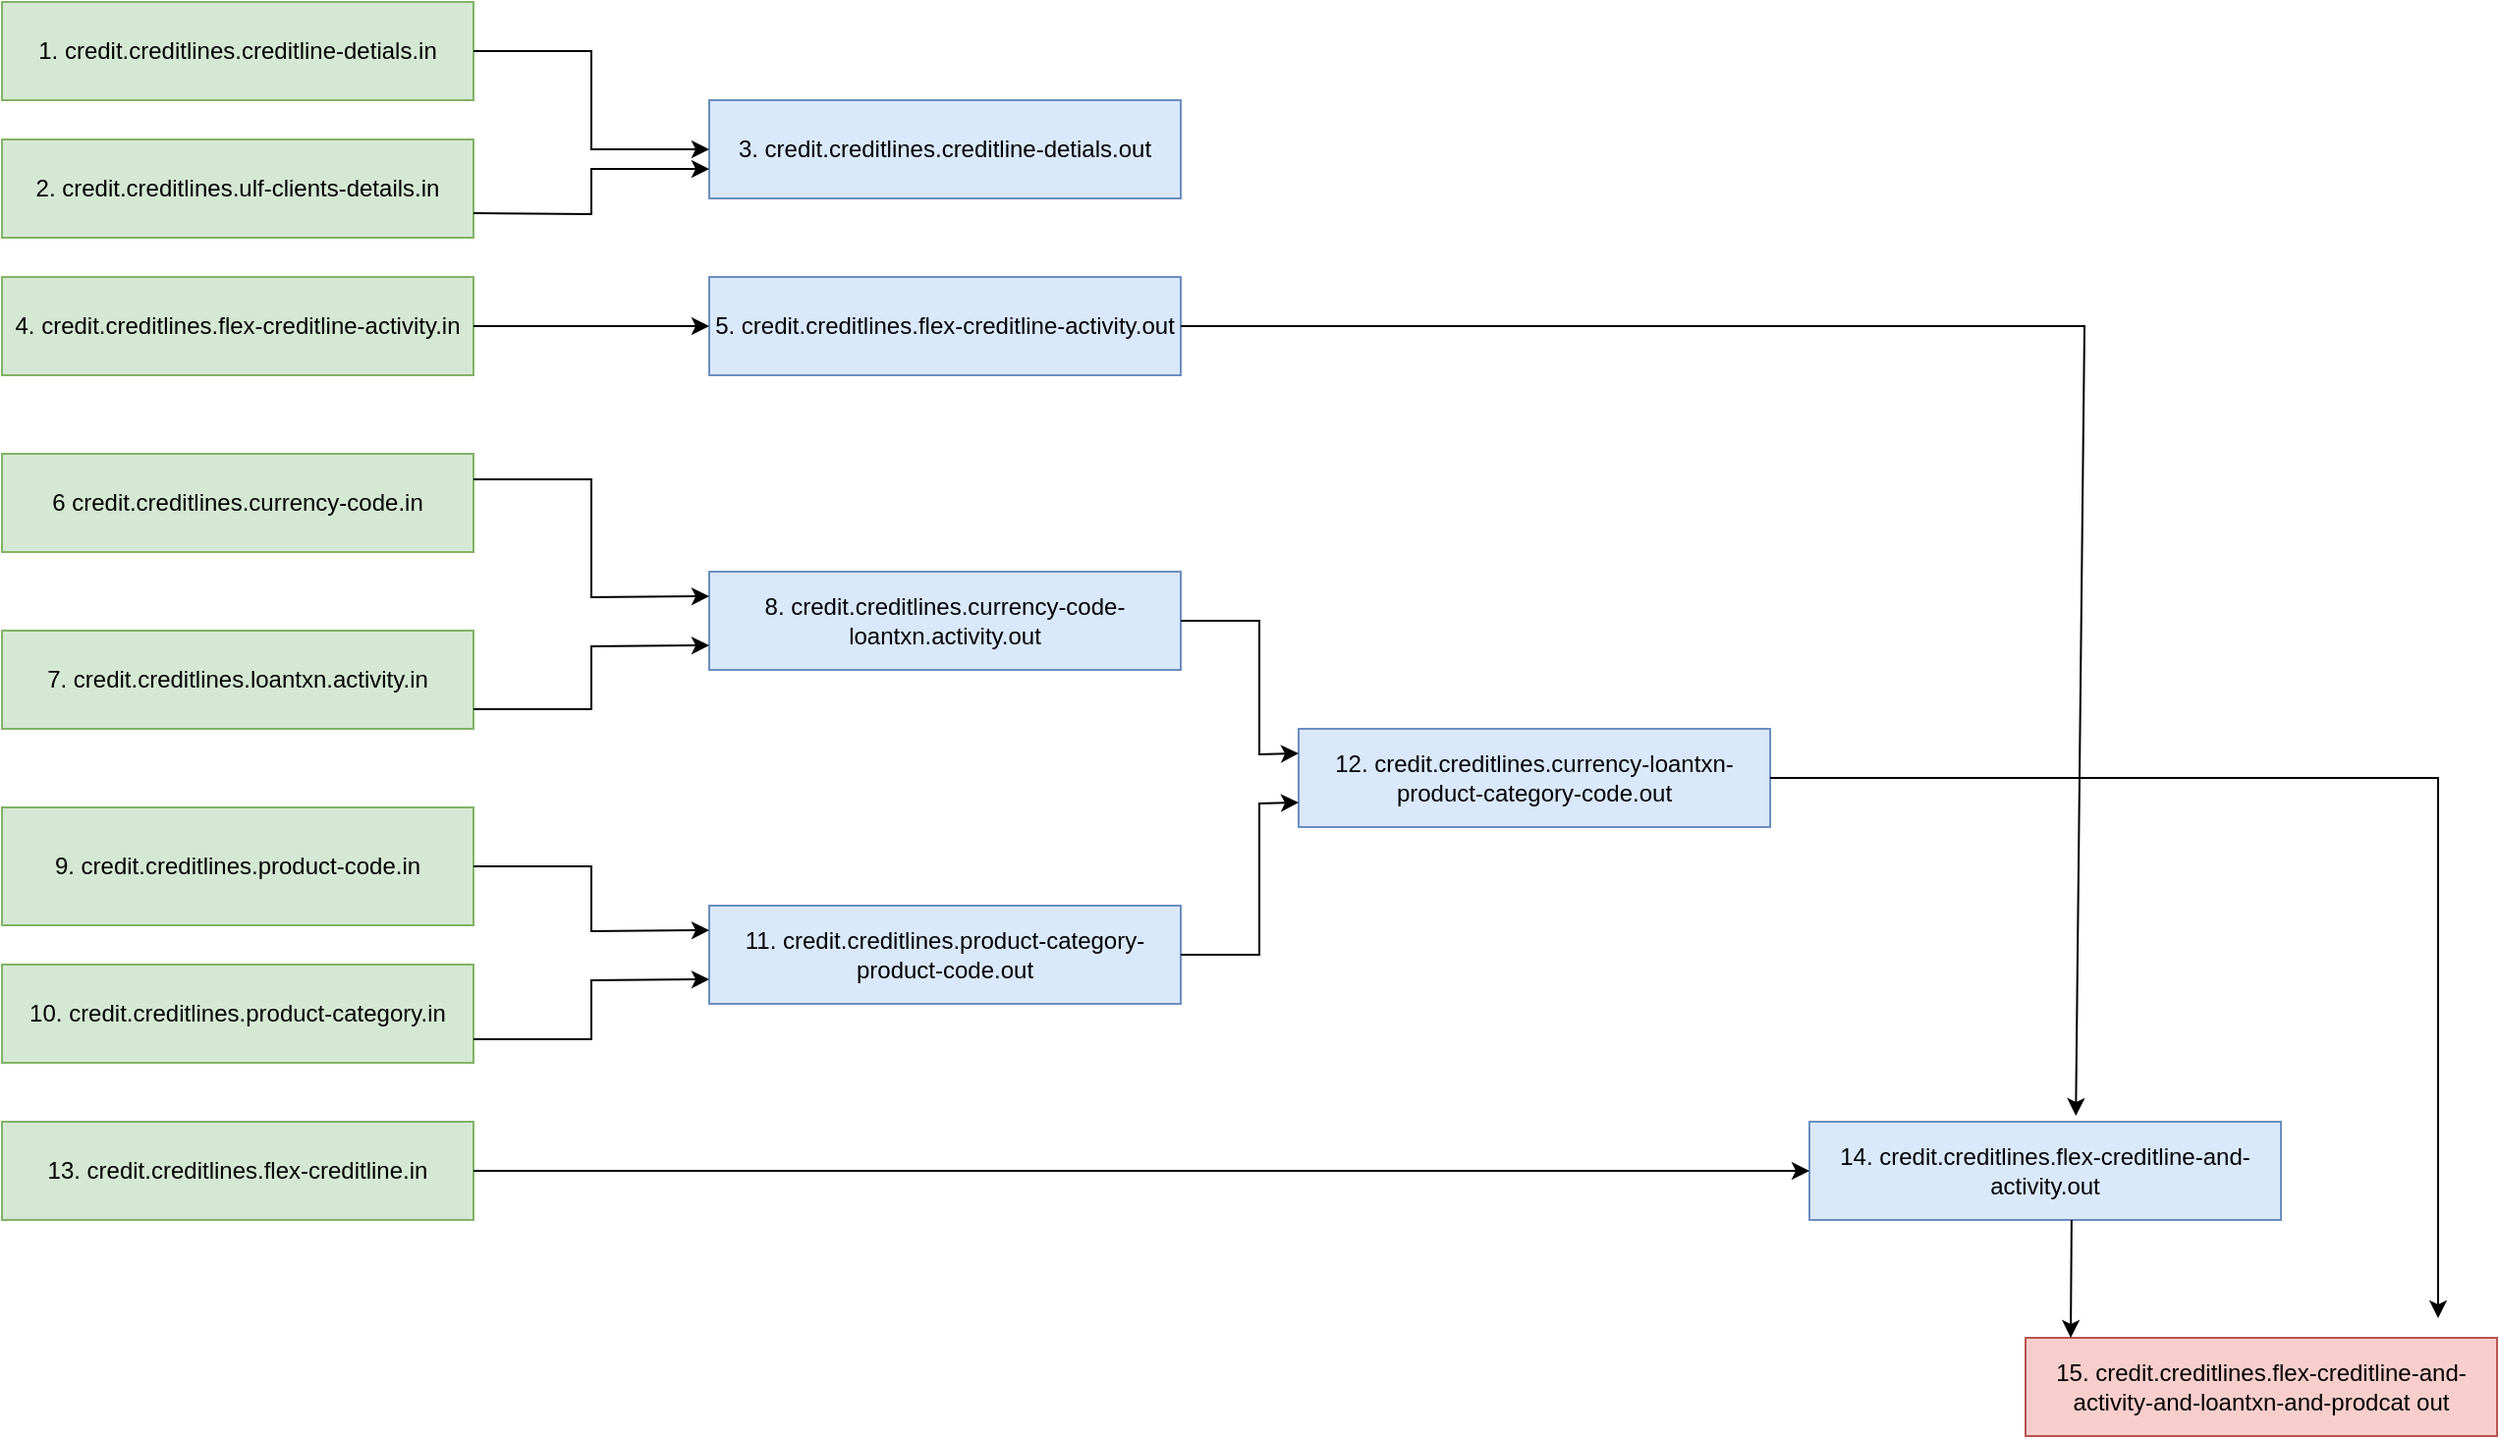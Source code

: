 <mxfile version="20.8.20" type="browser" pages="2"><diagram name="Page-1" id="31llhBUYCKV7GjkrX8MO"><mxGraphModel dx="794" dy="1020" grid="1" gridSize="10" guides="1" tooltips="1" connect="1" arrows="1" fold="1" page="1" pageScale="1" pageWidth="850" pageHeight="1100" math="0" shadow="0"><root><mxCell id="0"/><mxCell id="1" parent="0"/><mxCell id="cYQnj9u_VbDWQsKWTBix-38" value="1. credit.creditlines.creditline-detials.in" style="rounded=0;whiteSpace=wrap;html=1;fillColor=#d5e8d4;strokeColor=#82b366;" parent="1" vertex="1"><mxGeometry x="80" y="150" width="240" height="50" as="geometry"/></mxCell><mxCell id="cYQnj9u_VbDWQsKWTBix-39" value="2. credit.creditlines.ulf-clients-details.in" style="rounded=0;whiteSpace=wrap;html=1;fillColor=#d5e8d4;strokeColor=#82b366;" parent="1" vertex="1"><mxGeometry x="80" y="220" width="240" height="50" as="geometry"/></mxCell><mxCell id="cYQnj9u_VbDWQsKWTBix-40" value="9. credit.creditlines.product-code.in" style="rounded=0;whiteSpace=wrap;html=1;fillColor=#d5e8d4;strokeColor=#82b366;" parent="1" vertex="1"><mxGeometry x="80" y="560" width="240" height="60" as="geometry"/></mxCell><mxCell id="cYQnj9u_VbDWQsKWTBix-41" value="4. credit.creditlines.flex-creditline-activity.in" style="rounded=0;whiteSpace=wrap;html=1;fillColor=#d5e8d4;strokeColor=#82b366;" parent="1" vertex="1"><mxGeometry x="80" y="290" width="240" height="50" as="geometry"/></mxCell><mxCell id="cYQnj9u_VbDWQsKWTBix-42" value="7. credit.creditlines.loantxn.activity.in" style="rounded=0;whiteSpace=wrap;html=1;fillColor=#d5e8d4;strokeColor=#82b366;" parent="1" vertex="1"><mxGeometry x="80" y="470" width="240" height="50" as="geometry"/></mxCell><mxCell id="cYQnj9u_VbDWQsKWTBix-43" value="6 credit.creditlines.currency-code.in" style="rounded=0;whiteSpace=wrap;html=1;fillColor=#d5e8d4;strokeColor=#82b366;" parent="1" vertex="1"><mxGeometry x="80" y="380" width="240" height="50" as="geometry"/></mxCell><mxCell id="cYQnj9u_VbDWQsKWTBix-44" value="10. credit.creditlines.product-category.in" style="rounded=0;whiteSpace=wrap;html=1;fillColor=#d5e8d4;strokeColor=#82b366;" parent="1" vertex="1"><mxGeometry x="80" y="640" width="240" height="50" as="geometry"/></mxCell><mxCell id="cYQnj9u_VbDWQsKWTBix-45" value="3. credit.creditlines.creditline-detials.out" style="rounded=0;whiteSpace=wrap;html=1;fillColor=#dae8fc;strokeColor=#6c8ebf;" parent="1" vertex="1"><mxGeometry x="440" y="200" width="240" height="50" as="geometry"/></mxCell><mxCell id="cYQnj9u_VbDWQsKWTBix-46" value="5. credit.creditlines.flex-creditline-activity.out" style="rounded=0;whiteSpace=wrap;html=1;fillColor=#dae8fc;strokeColor=#6c8ebf;" parent="1" vertex="1"><mxGeometry x="440" y="290" width="240" height="50" as="geometry"/></mxCell><mxCell id="cYQnj9u_VbDWQsKWTBix-47" value="8. credit.creditlines.currency-code-loantxn.activity.out" style="rounded=0;whiteSpace=wrap;html=1;fillColor=#dae8fc;strokeColor=#6c8ebf;" parent="1" vertex="1"><mxGeometry x="440" y="440" width="240" height="50" as="geometry"/></mxCell><mxCell id="cYQnj9u_VbDWQsKWTBix-48" value="11. credit.creditlines.product-category-product-code.out" style="rounded=0;whiteSpace=wrap;html=1;fillColor=#dae8fc;strokeColor=#6c8ebf;" parent="1" vertex="1"><mxGeometry x="440" y="610" width="240" height="50" as="geometry"/></mxCell><mxCell id="cYQnj9u_VbDWQsKWTBix-49" value="" style="endArrow=classic;html=1;rounded=0;entryX=0;entryY=0.5;entryDx=0;entryDy=0;exitX=1;exitY=0.5;exitDx=0;exitDy=0;" parent="1" source="cYQnj9u_VbDWQsKWTBix-38" target="cYQnj9u_VbDWQsKWTBix-45" edge="1"><mxGeometry width="50" height="50" relative="1" as="geometry"><mxPoint x="380" y="580" as="sourcePoint"/><mxPoint x="430" y="530" as="targetPoint"/><Array as="points"><mxPoint x="380" y="175"/><mxPoint x="380" y="225"/></Array></mxGeometry></mxCell><mxCell id="cYQnj9u_VbDWQsKWTBix-50" value="" style="endArrow=classic;html=1;rounded=0;exitX=1;exitY=0.75;exitDx=0;exitDy=0;" parent="1" source="cYQnj9u_VbDWQsKWTBix-39" edge="1"><mxGeometry width="50" height="50" relative="1" as="geometry"><mxPoint x="330" y="185" as="sourcePoint"/><mxPoint x="440" y="235" as="targetPoint"/><Array as="points"><mxPoint x="380" y="258"/><mxPoint x="380" y="235"/></Array></mxGeometry></mxCell><mxCell id="cYQnj9u_VbDWQsKWTBix-55" value="" style="endArrow=classic;html=1;rounded=0;entryX=0;entryY=0.5;entryDx=0;entryDy=0;exitX=1;exitY=0.5;exitDx=0;exitDy=0;" parent="1" source="cYQnj9u_VbDWQsKWTBix-41" target="cYQnj9u_VbDWQsKWTBix-46" edge="1"><mxGeometry width="50" height="50" relative="1" as="geometry"><mxPoint x="380" y="580" as="sourcePoint"/><mxPoint x="430" y="530" as="targetPoint"/></mxGeometry></mxCell><mxCell id="cYQnj9u_VbDWQsKWTBix-56" value="" style="endArrow=classic;html=1;rounded=0;entryX=0;entryY=0.25;entryDx=0;entryDy=0;" parent="1" target="cYQnj9u_VbDWQsKWTBix-47" edge="1"><mxGeometry width="50" height="50" relative="1" as="geometry"><mxPoint x="320" y="393" as="sourcePoint"/><mxPoint x="430" y="530" as="targetPoint"/><Array as="points"><mxPoint x="350" y="393"/><mxPoint x="380" y="393"/><mxPoint x="380" y="453"/></Array></mxGeometry></mxCell><mxCell id="cYQnj9u_VbDWQsKWTBix-57" value="" style="endArrow=classic;html=1;rounded=0;entryX=0;entryY=0.75;entryDx=0;entryDy=0;" parent="1" target="cYQnj9u_VbDWQsKWTBix-47" edge="1"><mxGeometry width="50" height="50" relative="1" as="geometry"><mxPoint x="320" y="510" as="sourcePoint"/><mxPoint x="430" y="530" as="targetPoint"/><Array as="points"><mxPoint x="380" y="510"/><mxPoint x="380" y="478"/></Array></mxGeometry></mxCell><mxCell id="cYQnj9u_VbDWQsKWTBix-58" value="" style="endArrow=classic;html=1;rounded=0;entryX=0;entryY=0.25;entryDx=0;entryDy=0;exitX=1;exitY=0.5;exitDx=0;exitDy=0;" parent="1" source="cYQnj9u_VbDWQsKWTBix-40" target="cYQnj9u_VbDWQsKWTBix-48" edge="1"><mxGeometry width="50" height="50" relative="1" as="geometry"><mxPoint x="380" y="590" as="sourcePoint"/><mxPoint x="430" y="520" as="targetPoint"/><Array as="points"><mxPoint x="380" y="590"/><mxPoint x="380" y="623"/></Array></mxGeometry></mxCell><mxCell id="cYQnj9u_VbDWQsKWTBix-59" value="" style="endArrow=classic;html=1;rounded=0;entryX=0;entryY=0.75;entryDx=0;entryDy=0;" parent="1" target="cYQnj9u_VbDWQsKWTBix-48" edge="1"><mxGeometry width="50" height="50" relative="1" as="geometry"><mxPoint x="320" y="678" as="sourcePoint"/><mxPoint x="430" y="520" as="targetPoint"/><Array as="points"><mxPoint x="380" y="678"/><mxPoint x="380" y="648"/></Array></mxGeometry></mxCell><mxCell id="cYQnj9u_VbDWQsKWTBix-60" value="12. credit.creditlines.currency-loantxn-product-category-code.out" style="rounded=0;whiteSpace=wrap;html=1;fillColor=#dae8fc;strokeColor=#6c8ebf;" parent="1" vertex="1"><mxGeometry x="740" y="520" width="240" height="50" as="geometry"/></mxCell><mxCell id="cYQnj9u_VbDWQsKWTBix-61" value="" style="endArrow=classic;html=1;rounded=0;entryX=0;entryY=0.25;entryDx=0;entryDy=0;exitX=1;exitY=0.5;exitDx=0;exitDy=0;" parent="1" source="cYQnj9u_VbDWQsKWTBix-47" target="cYQnj9u_VbDWQsKWTBix-60" edge="1"><mxGeometry width="50" height="50" relative="1" as="geometry"><mxPoint x="640" y="570" as="sourcePoint"/><mxPoint x="690" y="520" as="targetPoint"/><Array as="points"><mxPoint x="720" y="465"/><mxPoint x="720" y="533"/></Array></mxGeometry></mxCell><mxCell id="cYQnj9u_VbDWQsKWTBix-62" value="" style="endArrow=classic;html=1;rounded=0;entryX=0;entryY=0.75;entryDx=0;entryDy=0;exitX=1;exitY=0.5;exitDx=0;exitDy=0;" parent="1" source="cYQnj9u_VbDWQsKWTBix-48" target="cYQnj9u_VbDWQsKWTBix-60" edge="1"><mxGeometry width="50" height="50" relative="1" as="geometry"><mxPoint x="640" y="570" as="sourcePoint"/><mxPoint x="690" y="520" as="targetPoint"/><Array as="points"><mxPoint x="720" y="635"/><mxPoint x="720" y="558"/></Array></mxGeometry></mxCell><mxCell id="cYQnj9u_VbDWQsKWTBix-63" value="13. credit.creditlines.flex-creditline.in" style="rounded=0;whiteSpace=wrap;html=1;fillColor=#d5e8d4;strokeColor=#82b366;" parent="1" vertex="1"><mxGeometry x="80" y="720" width="240" height="50" as="geometry"/></mxCell><mxCell id="cYQnj9u_VbDWQsKWTBix-64" value="14. credit.creditlines.flex-creditline-and-activity.out" style="rounded=0;whiteSpace=wrap;html=1;fillColor=#dae8fc;strokeColor=#6c8ebf;" parent="1" vertex="1"><mxGeometry x="1000" y="720" width="240" height="50" as="geometry"/></mxCell><mxCell id="cYQnj9u_VbDWQsKWTBix-65" value="" style="endArrow=classic;html=1;rounded=0;entryX=0;entryY=0.5;entryDx=0;entryDy=0;exitX=1;exitY=0.5;exitDx=0;exitDy=0;" parent="1" source="cYQnj9u_VbDWQsKWTBix-63" target="cYQnj9u_VbDWQsKWTBix-64" edge="1"><mxGeometry width="50" height="50" relative="1" as="geometry"><mxPoint x="410" y="570" as="sourcePoint"/><mxPoint x="460" y="520" as="targetPoint"/></mxGeometry></mxCell><mxCell id="cYQnj9u_VbDWQsKWTBix-66" value="15. credit.creditlines.flex-creditline-and-activity-and-loantxn-and-prodcat out" style="rounded=0;whiteSpace=wrap;html=1;fillColor=#f8cecc;strokeColor=#b85450;" parent="1" vertex="1"><mxGeometry x="1110" y="830" width="240" height="50" as="geometry"/></mxCell><mxCell id="cYQnj9u_VbDWQsKWTBix-67" value="" style="endArrow=classic;html=1;rounded=0;exitX=1;exitY=0.5;exitDx=0;exitDy=0;entryX=0.565;entryY=-0.06;entryDx=0;entryDy=0;entryPerimeter=0;" parent="1" source="cYQnj9u_VbDWQsKWTBix-46" target="cYQnj9u_VbDWQsKWTBix-64" edge="1"><mxGeometry width="50" height="50" relative="1" as="geometry"><mxPoint x="660" y="560" as="sourcePoint"/><mxPoint x="1120" y="315" as="targetPoint"/><Array as="points"><mxPoint x="1140" y="315"/></Array></mxGeometry></mxCell><mxCell id="cYQnj9u_VbDWQsKWTBix-68" value="" style="endArrow=classic;html=1;rounded=0;exitX=0.556;exitY=1;exitDx=0;exitDy=0;exitPerimeter=0;" parent="1" source="cYQnj9u_VbDWQsKWTBix-64" edge="1"><mxGeometry width="50" height="50" relative="1" as="geometry"><mxPoint x="990" y="560" as="sourcePoint"/><mxPoint x="1133" y="830" as="targetPoint"/></mxGeometry></mxCell><mxCell id="cYQnj9u_VbDWQsKWTBix-69" value="" style="endArrow=classic;html=1;rounded=0;exitX=1;exitY=0.5;exitDx=0;exitDy=0;" parent="1" source="cYQnj9u_VbDWQsKWTBix-60" edge="1"><mxGeometry width="50" height="50" relative="1" as="geometry"><mxPoint x="990" y="560" as="sourcePoint"/><mxPoint x="1320" y="820" as="targetPoint"/><Array as="points"><mxPoint x="1320" y="545"/></Array></mxGeometry></mxCell></root></mxGraphModel></diagram><diagram id="jPYPXo6deIg_m-tgN504" name="Page-2"><mxGraphModel dx="1644" dy="2120" grid="1" gridSize="10" guides="1" tooltips="1" connect="1" arrows="1" fold="1" page="1" pageScale="1" pageWidth="850" pageHeight="1100" math="0" shadow="0"><root><mxCell id="0"/><mxCell id="1" parent="0"/><mxCell id="eaLCCHuZhuz4o2qiDf4--1" value="FLEX_FEE_ACTIVITY_TOPIC" style="rounded=0;whiteSpace=wrap;html=1;fillColor=#d5e8d4;strokeColor=#82b366;" vertex="1" parent="1"><mxGeometry x="280" y="80" width="280" height="40" as="geometry"/></mxCell><mxCell id="eaLCCHuZhuz4o2qiDf4--2" value="ULF_LOAN_TRANSACTION_HIST_TOPIC" style="rounded=0;whiteSpace=wrap;html=1;fillColor=#d5e8d4;strokeColor=#82b366;" vertex="1" parent="1"><mxGeometry x="280" y="160" width="280" height="40" as="geometry"/></mxCell><mxCell id="eaLCCHuZhuz4o2qiDf4--3" value="LOAN_TRANSACTIONS_TOPIC" style="rounded=0;whiteSpace=wrap;html=1;fillColor=#d5e8d4;strokeColor=#82b366;" vertex="1" parent="1"><mxGeometry x="280" y="320" width="280" height="40" as="geometry"/></mxCell><mxCell id="eaLCCHuZhuz4o2qiDf4--4" value="DAILY_CREDIT_LINE_ACTIVITY_TOPIC" style="rounded=0;whiteSpace=wrap;html=1;fillColor=#d5e8d4;strokeColor=#82b366;" vertex="1" parent="1"><mxGeometry x="280" y="240" width="280" height="40" as="geometry"/></mxCell><mxCell id="eaLCCHuZhuz4o2qiDf4--5" value="ENTITY_CONTROL_DATE_TOPIC" style="rounded=0;whiteSpace=wrap;html=1;fillColor=#d5e8d4;strokeColor=#82b366;" vertex="1" parent="1"><mxGeometry x="280" y="480" width="280" height="40" as="geometry"/></mxCell><mxCell id="eaLCCHuZhuz4o2qiDf4--6" value="DAILY_BALANCE_ACTIVITY_TOPIC" style="rounded=0;whiteSpace=wrap;html=1;fillColor=#d5e8d4;strokeColor=#82b366;" vertex="1" parent="1"><mxGeometry x="280" y="400" width="280" height="40" as="geometry"/></mxCell><mxCell id="eaLCCHuZhuz4o2qiDf4--7" value="EDW/ODS" style="shape=cylinder3;whiteSpace=wrap;html=1;boundedLbl=1;backgroundOutline=1;size=15;fillColor=#d5e8d4;strokeColor=#82b366;" vertex="1" parent="1"><mxGeometry x="-330" y="180" width="100" height="160" as="geometry"/></mxCell><mxCell id="eaLCCHuZhuz4o2qiDf4--8" value="" style="html=1;verticalLabelPosition=bottom;align=center;labelBackgroundColor=#ffffff;verticalAlign=top;strokeWidth=2;strokeColor=#0080F0;shadow=0;dashed=0;shape=mxgraph.ios7.icons.cube;" vertex="1" parent="1"><mxGeometry x="80" y="80" width="30" height="30" as="geometry"/></mxCell><mxCell id="eaLCCHuZhuz4o2qiDf4--9" value="" style="html=1;verticalLabelPosition=bottom;align=center;labelBackgroundColor=#ffffff;verticalAlign=top;strokeWidth=2;strokeColor=#0080F0;shadow=0;dashed=0;shape=mxgraph.ios7.icons.cube;" vertex="1" parent="1"><mxGeometry x="80" y="160" width="30" height="30" as="geometry"/></mxCell><mxCell id="eaLCCHuZhuz4o2qiDf4--10" value="" style="html=1;verticalLabelPosition=bottom;align=center;labelBackgroundColor=#ffffff;verticalAlign=top;strokeWidth=2;strokeColor=#0080F0;shadow=0;dashed=0;shape=mxgraph.ios7.icons.cube;" vertex="1" parent="1"><mxGeometry x="80" y="240" width="30" height="30" as="geometry"/></mxCell><mxCell id="eaLCCHuZhuz4o2qiDf4--11" value="" style="html=1;verticalLabelPosition=bottom;align=center;labelBackgroundColor=#ffffff;verticalAlign=top;strokeWidth=2;strokeColor=#0080F0;shadow=0;dashed=0;shape=mxgraph.ios7.icons.cube;" vertex="1" parent="1"><mxGeometry x="80" y="320" width="30" height="30" as="geometry"/></mxCell><mxCell id="eaLCCHuZhuz4o2qiDf4--12" value="" style="html=1;verticalLabelPosition=bottom;align=center;labelBackgroundColor=#ffffff;verticalAlign=top;strokeWidth=2;strokeColor=#0080F0;shadow=0;dashed=0;shape=mxgraph.ios7.icons.cube;" vertex="1" parent="1"><mxGeometry x="80" y="400" width="30" height="30" as="geometry"/></mxCell><mxCell id="eaLCCHuZhuz4o2qiDf4--13" value="" style="html=1;verticalLabelPosition=bottom;align=center;labelBackgroundColor=#ffffff;verticalAlign=top;strokeWidth=2;strokeColor=#0080F0;shadow=0;dashed=0;shape=mxgraph.ios7.icons.cube;" vertex="1" parent="1"><mxGeometry x="80" y="480" width="30" height="30" as="geometry"/></mxCell><mxCell id="eaLCCHuZhuz4o2qiDf4--15" value="" style="endArrow=classic;html=1;rounded=0;exitX=1;exitY=0.733;exitDx=0;exitDy=0;exitPerimeter=0;entryX=0;entryY=0.5;entryDx=0;entryDy=0;" edge="1" parent="1" source="eaLCCHuZhuz4o2qiDf4--8" target="eaLCCHuZhuz4o2qiDf4--1"><mxGeometry width="50" height="50" relative="1" as="geometry"><mxPoint x="210" y="550" as="sourcePoint"/><mxPoint x="260" y="500" as="targetPoint"/></mxGeometry></mxCell><mxCell id="eaLCCHuZhuz4o2qiDf4--16" value="" style="endArrow=classic;html=1;rounded=0;exitX=1.067;exitY=0.633;exitDx=0;exitDy=0;exitPerimeter=0;entryX=0;entryY=0.5;entryDx=0;entryDy=0;" edge="1" parent="1" source="eaLCCHuZhuz4o2qiDf4--9" target="eaLCCHuZhuz4o2qiDf4--2"><mxGeometry width="50" height="50" relative="1" as="geometry"><mxPoint x="120" y="112" as="sourcePoint"/><mxPoint x="290" y="110" as="targetPoint"/></mxGeometry></mxCell><mxCell id="eaLCCHuZhuz4o2qiDf4--17" value="" style="endArrow=classic;html=1;rounded=0;exitX=1.067;exitY=0.667;exitDx=0;exitDy=0;exitPerimeter=0;entryX=0;entryY=0.5;entryDx=0;entryDy=0;" edge="1" parent="1" source="eaLCCHuZhuz4o2qiDf4--10" target="eaLCCHuZhuz4o2qiDf4--4"><mxGeometry width="50" height="50" relative="1" as="geometry"><mxPoint x="130" y="122" as="sourcePoint"/><mxPoint x="300" y="120" as="targetPoint"/></mxGeometry></mxCell><mxCell id="eaLCCHuZhuz4o2qiDf4--18" value="" style="endArrow=classic;html=1;rounded=0;exitX=1.067;exitY=0.567;exitDx=0;exitDy=0;exitPerimeter=0;entryX=0;entryY=0.5;entryDx=0;entryDy=0;" edge="1" parent="1" source="eaLCCHuZhuz4o2qiDf4--11" target="eaLCCHuZhuz4o2qiDf4--3"><mxGeometry width="50" height="50" relative="1" as="geometry"><mxPoint x="140" y="132" as="sourcePoint"/><mxPoint x="310" y="130" as="targetPoint"/></mxGeometry></mxCell><mxCell id="eaLCCHuZhuz4o2qiDf4--19" value="" style="endArrow=classic;html=1;rounded=0;exitX=1.067;exitY=0.567;exitDx=0;exitDy=0;exitPerimeter=0;entryX=0;entryY=0.5;entryDx=0;entryDy=0;" edge="1" parent="1" source="eaLCCHuZhuz4o2qiDf4--12" target="eaLCCHuZhuz4o2qiDf4--6"><mxGeometry width="50" height="50" relative="1" as="geometry"><mxPoint x="150" y="142" as="sourcePoint"/><mxPoint x="320" y="140" as="targetPoint"/></mxGeometry></mxCell><mxCell id="eaLCCHuZhuz4o2qiDf4--20" value="" style="endArrow=classic;html=1;rounded=0;exitX=1.1;exitY=0.667;exitDx=0;exitDy=0;exitPerimeter=0;entryX=0;entryY=0.5;entryDx=0;entryDy=0;" edge="1" parent="1" source="eaLCCHuZhuz4o2qiDf4--13" target="eaLCCHuZhuz4o2qiDf4--5"><mxGeometry width="50" height="50" relative="1" as="geometry"><mxPoint x="160" y="152" as="sourcePoint"/><mxPoint x="330" y="150" as="targetPoint"/></mxGeometry></mxCell><mxCell id="eaLCCHuZhuz4o2qiDf4--21" value="" style="endArrow=classic;html=1;rounded=0;entryX=-0.133;entryY=0.7;entryDx=0;entryDy=0;entryPerimeter=0;exitX=1;exitY=0;exitDx=0;exitDy=15;exitPerimeter=0;" edge="1" parent="1" source="eaLCCHuZhuz4o2qiDf4--7" target="eaLCCHuZhuz4o2qiDf4--8"><mxGeometry width="50" height="50" relative="1" as="geometry"><mxPoint x="-90" y="570" as="sourcePoint"/><mxPoint x="-40" y="520" as="targetPoint"/></mxGeometry></mxCell><mxCell id="eaLCCHuZhuz4o2qiDf4--27" value="kafka connector" style="edgeLabel;html=1;align=center;verticalAlign=middle;resizable=0;points=[];" vertex="1" connectable="0" parent="eaLCCHuZhuz4o2qiDf4--21"><mxGeometry x="-0.18" y="2" relative="1" as="geometry"><mxPoint as="offset"/></mxGeometry></mxCell><mxCell id="eaLCCHuZhuz4o2qiDf4--22" value="" style="endArrow=classic;html=1;rounded=0;exitX=1.04;exitY=0.238;exitDx=0;exitDy=0;exitPerimeter=0;" edge="1" parent="1" source="eaLCCHuZhuz4o2qiDf4--7"><mxGeometry width="50" height="50" relative="1" as="geometry"><mxPoint x="30" y="230" as="sourcePoint"/><mxPoint x="80" y="180" as="targetPoint"/></mxGeometry></mxCell><mxCell id="eaLCCHuZhuz4o2qiDf4--28" value="kafka connector" style="edgeLabel;html=1;align=center;verticalAlign=middle;resizable=0;points=[];" vertex="1" connectable="0" parent="eaLCCHuZhuz4o2qiDf4--22"><mxGeometry x="-0.105" relative="1" as="geometry"><mxPoint as="offset"/></mxGeometry></mxCell><mxCell id="eaLCCHuZhuz4o2qiDf4--23" value="" style="endArrow=classic;html=1;rounded=0;entryX=-0.133;entryY=0.667;entryDx=0;entryDy=0;entryPerimeter=0;exitX=1.04;exitY=0.406;exitDx=0;exitDy=0;exitPerimeter=0;" edge="1" parent="1" source="eaLCCHuZhuz4o2qiDf4--7" target="eaLCCHuZhuz4o2qiDf4--10"><mxGeometry width="50" height="50" relative="1" as="geometry"><mxPoint x="-190" y="360" as="sourcePoint"/><mxPoint x="-140" y="310" as="targetPoint"/></mxGeometry></mxCell><mxCell id="eaLCCHuZhuz4o2qiDf4--29" value="kafka connector" style="edgeLabel;html=1;align=center;verticalAlign=middle;resizable=0;points=[];" vertex="1" connectable="0" parent="eaLCCHuZhuz4o2qiDf4--23"><mxGeometry x="-0.113" relative="1" as="geometry"><mxPoint as="offset"/></mxGeometry></mxCell><mxCell id="eaLCCHuZhuz4o2qiDf4--24" value="" style="endArrow=classic;html=1;rounded=0;entryX=0;entryY=0.667;entryDx=0;entryDy=0;entryPerimeter=0;exitX=1.03;exitY=0.631;exitDx=0;exitDy=0;exitPerimeter=0;" edge="1" parent="1" source="eaLCCHuZhuz4o2qiDf4--7" target="eaLCCHuZhuz4o2qiDf4--11"><mxGeometry width="50" height="50" relative="1" as="geometry"><mxPoint x="-90" y="570" as="sourcePoint"/><mxPoint x="-40" y="520" as="targetPoint"/></mxGeometry></mxCell><mxCell id="eaLCCHuZhuz4o2qiDf4--30" value="kafka connector" style="edgeLabel;html=1;align=center;verticalAlign=middle;resizable=0;points=[];" vertex="1" connectable="0" parent="eaLCCHuZhuz4o2qiDf4--24"><mxGeometry x="-0.197" y="-1" relative="1" as="geometry"><mxPoint x="-1" as="offset"/></mxGeometry></mxCell><mxCell id="eaLCCHuZhuz4o2qiDf4--25" value="" style="endArrow=classic;html=1;rounded=0;entryX=-0.133;entryY=0.567;entryDx=0;entryDy=0;entryPerimeter=0;exitX=1.02;exitY=0.788;exitDx=0;exitDy=0;exitPerimeter=0;" edge="1" parent="1" source="eaLCCHuZhuz4o2qiDf4--7" target="eaLCCHuZhuz4o2qiDf4--12"><mxGeometry width="50" height="50" relative="1" as="geometry"><mxPoint x="-90" y="570" as="sourcePoint"/><mxPoint x="-40" y="520" as="targetPoint"/></mxGeometry></mxCell><mxCell id="eaLCCHuZhuz4o2qiDf4--31" value="kafka connector" style="edgeLabel;html=1;align=center;verticalAlign=middle;resizable=0;points=[];" vertex="1" connectable="0" parent="eaLCCHuZhuz4o2qiDf4--25"><mxGeometry x="-0.219" y="4" relative="1" as="geometry"><mxPoint as="offset"/></mxGeometry></mxCell><mxCell id="eaLCCHuZhuz4o2qiDf4--26" value="" style="endArrow=classic;html=1;rounded=0;entryX=-0.133;entryY=0.6;entryDx=0;entryDy=0;entryPerimeter=0;exitX=1;exitY=1;exitDx=0;exitDy=-15;exitPerimeter=0;" edge="1" parent="1" source="eaLCCHuZhuz4o2qiDf4--7" target="eaLCCHuZhuz4o2qiDf4--13"><mxGeometry width="50" height="50" relative="1" as="geometry"><mxPoint x="-90" y="570" as="sourcePoint"/><mxPoint x="-40" y="520" as="targetPoint"/></mxGeometry></mxCell><mxCell id="eaLCCHuZhuz4o2qiDf4--32" value="kafka connector" style="edgeLabel;html=1;align=center;verticalAlign=middle;resizable=0;points=[];" vertex="1" connectable="0" parent="eaLCCHuZhuz4o2qiDf4--26"><mxGeometry x="-0.305" y="4" relative="1" as="geometry"><mxPoint as="offset"/></mxGeometry></mxCell><mxCell id="eaLCCHuZhuz4o2qiDf4--33" value="KAKFA APP&lt;br&gt;&lt;br&gt;kStream-1&lt;br&gt;kStream-2&lt;br&gt;kStream-3&lt;br&gt;kStream-4&lt;br&gt;kStream-5&lt;br&gt;kStream-6" style="whiteSpace=wrap;html=1;aspect=fixed;fillColor=#d5e8d4;strokeColor=#82b366;" vertex="1" parent="1"><mxGeometry x="700" y="215" width="195" height="195" as="geometry"/></mxCell><mxCell id="eaLCCHuZhuz4o2qiDf4--34" value="" style="endArrow=classic;html=1;rounded=0;entryX=-0.026;entryY=0.085;entryDx=0;entryDy=0;entryPerimeter=0;exitX=1;exitY=0.5;exitDx=0;exitDy=0;" edge="1" parent="1" source="eaLCCHuZhuz4o2qiDf4--1" target="eaLCCHuZhuz4o2qiDf4--33"><mxGeometry width="50" height="50" relative="1" as="geometry"><mxPoint x="550" y="530" as="sourcePoint"/><mxPoint x="600" y="480" as="targetPoint"/></mxGeometry></mxCell><mxCell id="eaLCCHuZhuz4o2qiDf4--36" value="" style="endArrow=classic;html=1;rounded=0;exitX=1;exitY=0.5;exitDx=0;exitDy=0;" edge="1" parent="1" source="eaLCCHuZhuz4o2qiDf4--2"><mxGeometry width="50" height="50" relative="1" as="geometry"><mxPoint x="650" y="310" as="sourcePoint"/><mxPoint x="700" y="260" as="targetPoint"/></mxGeometry></mxCell><mxCell id="eaLCCHuZhuz4o2qiDf4--37" value="" style="endArrow=classic;html=1;rounded=0;exitX=1;exitY=0.5;exitDx=0;exitDy=0;" edge="1" parent="1" source="eaLCCHuZhuz4o2qiDf4--5"><mxGeometry width="50" height="50" relative="1" as="geometry"><mxPoint x="650" y="440" as="sourcePoint"/><mxPoint x="700" y="390" as="targetPoint"/></mxGeometry></mxCell><mxCell id="eaLCCHuZhuz4o2qiDf4--38" value="" style="endArrow=classic;html=1;rounded=0;exitX=1;exitY=0.5;exitDx=0;exitDy=0;" edge="1" parent="1" source="eaLCCHuZhuz4o2qiDf4--6"><mxGeometry width="50" height="50" relative="1" as="geometry"><mxPoint x="650" y="400" as="sourcePoint"/><mxPoint x="700" y="350" as="targetPoint"/></mxGeometry></mxCell><mxCell id="eaLCCHuZhuz4o2qiDf4--39" value="" style="endArrow=classic;html=1;rounded=0;exitX=1;exitY=0.5;exitDx=0;exitDy=0;" edge="1" parent="1" source="eaLCCHuZhuz4o2qiDf4--3"><mxGeometry width="50" height="50" relative="1" as="geometry"><mxPoint x="650" y="360" as="sourcePoint"/><mxPoint x="700" y="310" as="targetPoint"/></mxGeometry></mxCell><mxCell id="eaLCCHuZhuz4o2qiDf4--40" value="" style="endArrow=classic;html=1;rounded=0;exitX=1;exitY=0.5;exitDx=0;exitDy=0;" edge="1" parent="1" source="eaLCCHuZhuz4o2qiDf4--4"><mxGeometry width="50" height="50" relative="1" as="geometry"><mxPoint x="650" y="330" as="sourcePoint"/><mxPoint x="700" y="280" as="targetPoint"/></mxGeometry></mxCell><mxCell id="eaLCCHuZhuz4o2qiDf4--42" value="OUTSTANDING_DAILY_&lt;br&gt;BALANCE_CALCULATION" style="rounded=0;whiteSpace=wrap;html=1;fillColor=#d5e8d4;strokeColor=#82b366;" vertex="1" parent="1"><mxGeometry x="700" y="600" width="210" height="130" as="geometry"/></mxCell><mxCell id="eaLCCHuZhuz4o2qiDf4--43" value="" style="endArrow=classic;html=1;rounded=0;" edge="1" parent="1"><mxGeometry width="50" height="50" relative="1" as="geometry"><mxPoint x="800" y="410" as="sourcePoint"/><mxPoint x="800" y="590" as="targetPoint"/></mxGeometry></mxCell><mxCell id="eaLCCHuZhuz4o2qiDf4--44" value="Aggregation&lt;br&gt;&amp;amp;&lt;br&gt;Correction" style="rounded=0;whiteSpace=wrap;html=1;fillColor=#d5e8d4;strokeColor=#82b366;" vertex="1" parent="1"><mxGeometry x="400" y="640" width="190" height="80" as="geometry"/></mxCell><mxCell id="eaLCCHuZhuz4o2qiDf4--45" value="APPIAN&lt;br&gt;DB" style="shape=cylinder3;whiteSpace=wrap;html=1;boundedLbl=1;backgroundOutline=1;size=15;fillColor=#d5e8d4;strokeColor=#82b366;" vertex="1" parent="1"><mxGeometry x="220" y="640" width="60" height="80" as="geometry"/></mxCell><mxCell id="eaLCCHuZhuz4o2qiDf4--46" value="" style="endArrow=classic;html=1;rounded=0;entryX=1.013;entryY=0.388;entryDx=0;entryDy=0;entryPerimeter=0;" edge="1" parent="1" target="eaLCCHuZhuz4o2qiDf4--44"><mxGeometry width="50" height="50" relative="1" as="geometry"><mxPoint x="700" y="670" as="sourcePoint"/><mxPoint x="750" y="620" as="targetPoint"/></mxGeometry></mxCell><mxCell id="eaLCCHuZhuz4o2qiDf4--47" value="" style="endArrow=classic;html=1;rounded=0;entryX=1;entryY=0.5;entryDx=0;entryDy=0;entryPerimeter=0;" edge="1" parent="1" target="eaLCCHuZhuz4o2qiDf4--45"><mxGeometry width="50" height="50" relative="1" as="geometry"><mxPoint x="400" y="680" as="sourcePoint"/><mxPoint x="450" y="630" as="targetPoint"/></mxGeometry></mxCell><mxCell id="eaLCCHuZhuz4o2qiDf4--48" value="" style="sketch=0;aspect=fixed;html=1;points=[];align=center;image;fontSize=12;image=img/lib/mscae/Person.svg;" vertex="1" parent="1"><mxGeometry x="640" y="840" width="37" height="50" as="geometry"/></mxCell><mxCell id="eaLCCHuZhuz4o2qiDf4--49" value="" style="endArrow=classic;html=1;rounded=0;exitX=0.5;exitY=1;exitDx=0;exitDy=0;" edge="1" parent="1" source="eaLCCHuZhuz4o2qiDf4--42"><mxGeometry width="50" height="50" relative="1" as="geometry"><mxPoint x="560" y="750" as="sourcePoint"/><mxPoint x="680" y="870" as="targetPoint"/><Array as="points"><mxPoint x="805" y="870"/></Array></mxGeometry></mxCell><mxCell id="eaLCCHuZhuz4o2qiDf4--52" value="BOX" style="text;html=1;strokeColor=none;fillColor=none;align=center;verticalAlign=middle;whiteSpace=wrap;rounded=0;" vertex="1" parent="1"><mxGeometry x="628.5" y="890" width="60" height="30" as="geometry"/></mxCell><mxCell id="eaLCCHuZhuz4o2qiDf4--53" value="FLEX FEE CALCULATION" style="rounded=1;whiteSpace=wrap;html=1;fillColor=#d5e8d4;strokeColor=#82b366;" vertex="1" parent="1"><mxGeometry x="-120" y="-100" width="440" height="60" as="geometry"/></mxCell></root></mxGraphModel></diagram></mxfile>